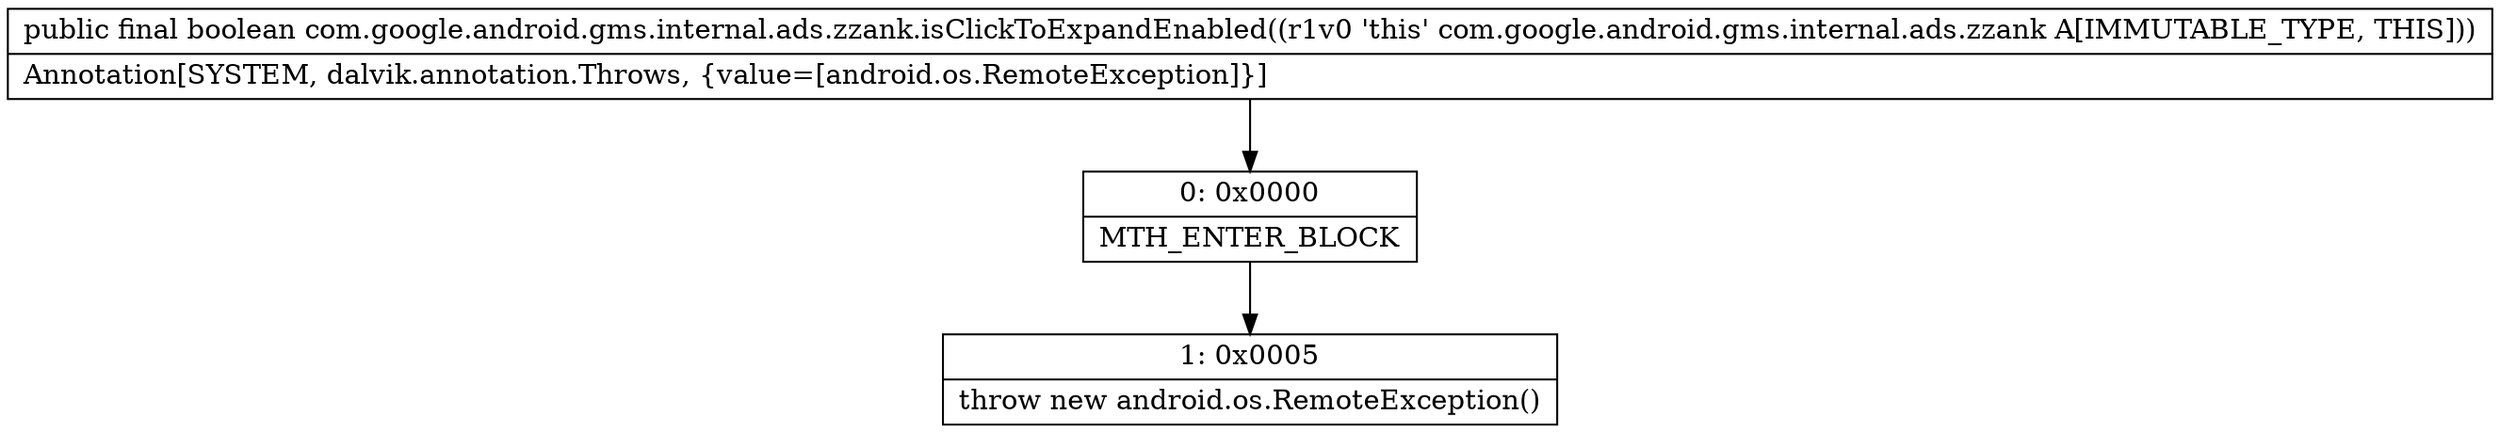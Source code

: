digraph "CFG forcom.google.android.gms.internal.ads.zzank.isClickToExpandEnabled()Z" {
Node_0 [shape=record,label="{0\:\ 0x0000|MTH_ENTER_BLOCK\l}"];
Node_1 [shape=record,label="{1\:\ 0x0005|throw new android.os.RemoteException()\l}"];
MethodNode[shape=record,label="{public final boolean com.google.android.gms.internal.ads.zzank.isClickToExpandEnabled((r1v0 'this' com.google.android.gms.internal.ads.zzank A[IMMUTABLE_TYPE, THIS]))  | Annotation[SYSTEM, dalvik.annotation.Throws, \{value=[android.os.RemoteException]\}]\l}"];
MethodNode -> Node_0;
Node_0 -> Node_1;
}

